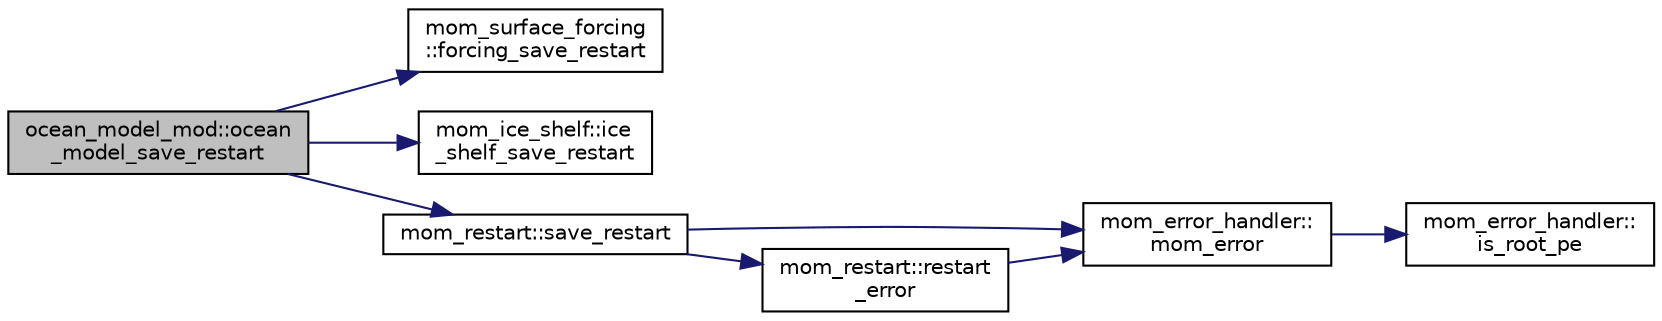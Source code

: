 digraph "ocean_model_mod::ocean_model_save_restart"
{
 // INTERACTIVE_SVG=YES
  edge [fontname="Helvetica",fontsize="10",labelfontname="Helvetica",labelfontsize="10"];
  node [fontname="Helvetica",fontsize="10",shape=record];
  rankdir="LR";
  Node69 [label="ocean_model_mod::ocean\l_model_save_restart",height=0.2,width=0.4,color="black", fillcolor="grey75", style="filled", fontcolor="black"];
  Node69 -> Node70 [color="midnightblue",fontsize="10",style="solid",fontname="Helvetica"];
  Node70 [label="mom_surface_forcing\l::forcing_save_restart",height=0.2,width=0.4,color="black", fillcolor="white", style="filled",URL="$namespacemom__surface__forcing.html#a938b99b53ae2b01b468c9c4eaeb595d2"];
  Node69 -> Node71 [color="midnightblue",fontsize="10",style="solid",fontname="Helvetica"];
  Node71 [label="mom_ice_shelf::ice\l_shelf_save_restart",height=0.2,width=0.4,color="black", fillcolor="white", style="filled",URL="$namespacemom__ice__shelf.html#a40ae01bbe3155191647f2150903dda69",tooltip="Save the ice shelf restart file. "];
  Node69 -> Node72 [color="midnightblue",fontsize="10",style="solid",fontname="Helvetica"];
  Node72 [label="mom_restart::save_restart",height=0.2,width=0.4,color="black", fillcolor="white", style="filled",URL="$namespacemom__restart.html#ab88b83af8a7dc731b70bc534325ba2b4"];
  Node72 -> Node73 [color="midnightblue",fontsize="10",style="solid",fontname="Helvetica"];
  Node73 [label="mom_error_handler::\lmom_error",height=0.2,width=0.4,color="black", fillcolor="white", style="filled",URL="$namespacemom__error__handler.html#a460cfb79a06c29fc249952c2a3710d67"];
  Node73 -> Node74 [color="midnightblue",fontsize="10",style="solid",fontname="Helvetica"];
  Node74 [label="mom_error_handler::\lis_root_pe",height=0.2,width=0.4,color="black", fillcolor="white", style="filled",URL="$namespacemom__error__handler.html#ad5f00a53059c72fe2332d1436c80ca71"];
  Node72 -> Node75 [color="midnightblue",fontsize="10",style="solid",fontname="Helvetica"];
  Node75 [label="mom_restart::restart\l_error",height=0.2,width=0.4,color="black", fillcolor="white", style="filled",URL="$namespacemom__restart.html#a4b143fb18dab7c0825e426fbf9532623"];
  Node75 -> Node73 [color="midnightblue",fontsize="10",style="solid",fontname="Helvetica"];
}
